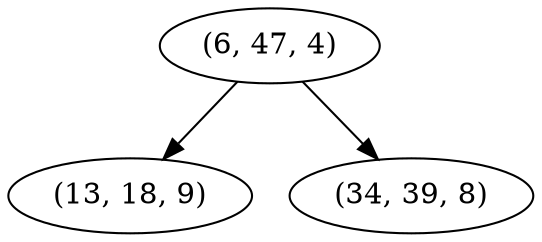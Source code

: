 digraph tree {
    "(6, 47, 4)";
    "(13, 18, 9)";
    "(34, 39, 8)";
    "(6, 47, 4)" -> "(13, 18, 9)";
    "(6, 47, 4)" -> "(34, 39, 8)";
}
